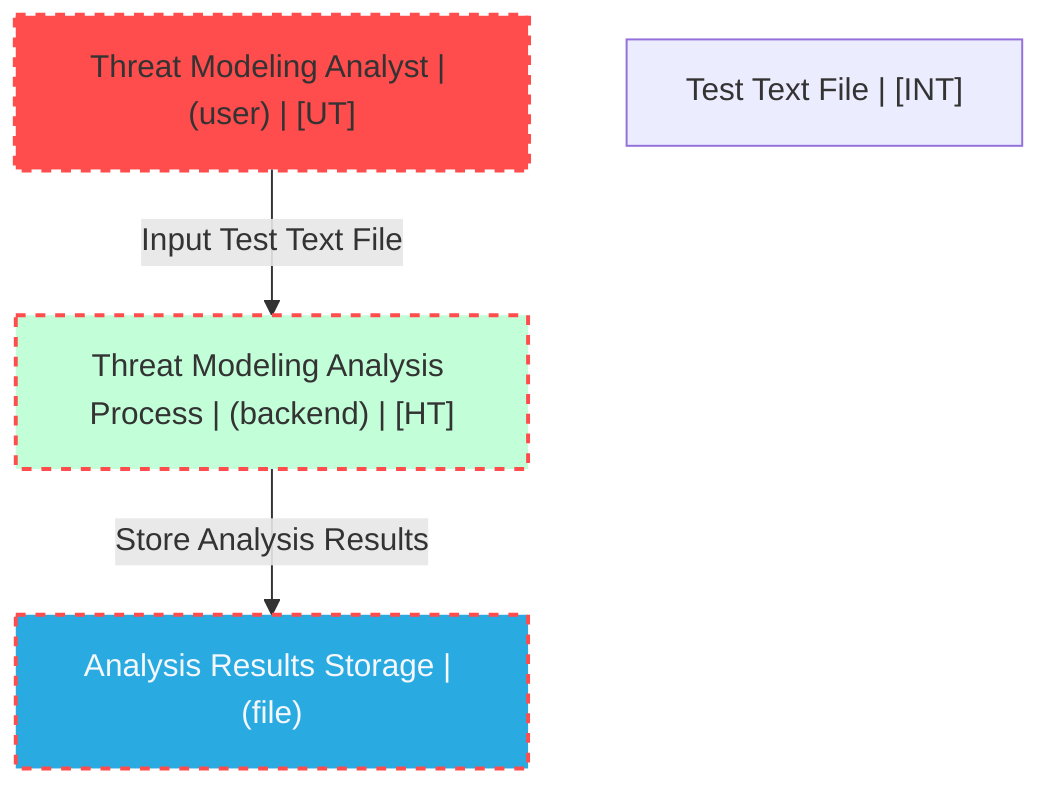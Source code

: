 graph TB
  node_01F8D9F5F8A1B2C3D4E5F6A7C2["Threat Modeling Analyst | (user) | [UT]"]:::untrusted
  node_01F8D9F5F8A1B2C3D4E5F6A7C0["Threat Modeling Analysis Process | (backend) | [HT]"]:::highTrust
  node_01F8D9F5F8A1B2C3D4E5F6A7C1["Analysis Results Storage | (file)"]:::dataStore
  node_01F8D9F5F8A1B2C3D4E5F6A7B9["Test Text File | [INT]"]:::dataAsset,internal

  node_01F8D9F5F8A1B2C3D4E5F6A7C2 -->|Input Test Text File| node_01F8D9F5F8A1B2C3D4E5F6A7C0:::unencryptedFlow
  node_01F8D9F5F8A1B2C3D4E5F6A7C0 -->|Store Analysis Results| node_01F8D9F5F8A1B2C3D4E5F6A7C1:::unencryptedFlow

  classDef externalEntity fill:#FF4C4C,stroke:#FF4C4C,stroke-width:2px,color:#F5F7FA
  classDef process fill:#36FF8F,stroke:#36FF8F,stroke-width:2px,color:#0B0D17
  classDef dataStore fill:#29ABE2,stroke:#29ABE2,stroke-width:2px,color:#F5F7FA
  classDef dataAsset fill:#A259FF,stroke:#c3a4ff,stroke-width:2px,color:#F5F7FA
  classDef untrusted fill:#FF4C4C,stroke:#FF4C4C,stroke-width:3px,stroke-dasharray:5 5
  classDef lowTrust fill:#f77c63,stroke:#f77c63,stroke-width:2px,stroke-dasharray:3 3
  classDef mediumTrust fill:#FFD300,stroke:#FFD300,stroke-width:2px
  classDef highTrust fill:#C2FFD8,stroke:#36FF8F,stroke-width:2px
  classDef veryHighTrust fill:#36FF8F,stroke:#36FF8F,stroke-width:3px
  classDef public fill:#C2FFD8,stroke:#36FF8F,stroke-width:1px
  classDef internal fill:#FFF2B3,stroke:#FFD300,stroke-width:1px
  classDef confidential fill:#FFB3B3,stroke:#FF4C4C,stroke-width:2px
  classDef restricted fill:#FF4C4C,stroke:#FF4C4C,stroke-width:3px
  classDef pii fill:#ffa1ad,stroke:#A259FF,stroke-width:2px
  classDef pci fill:#FF4C4C,stroke:#FF4C4C,stroke-width:3px
  classDef phi fill:#ffa1ad,stroke:#A259FF,stroke-width:3px
  classDef encryptedFlow stroke:#36FF8F,stroke-width:2px
  classDef unencryptedFlow stroke:#FF4C4C,stroke-width:2px,stroke-dasharray:5 5
  classDef authenticatedFlow stroke:#29ABE2,stroke-width:2px
  classDef trustBoundary fill:transparent,stroke:#2E3440,stroke-width:3px,stroke-dasharray:10 5